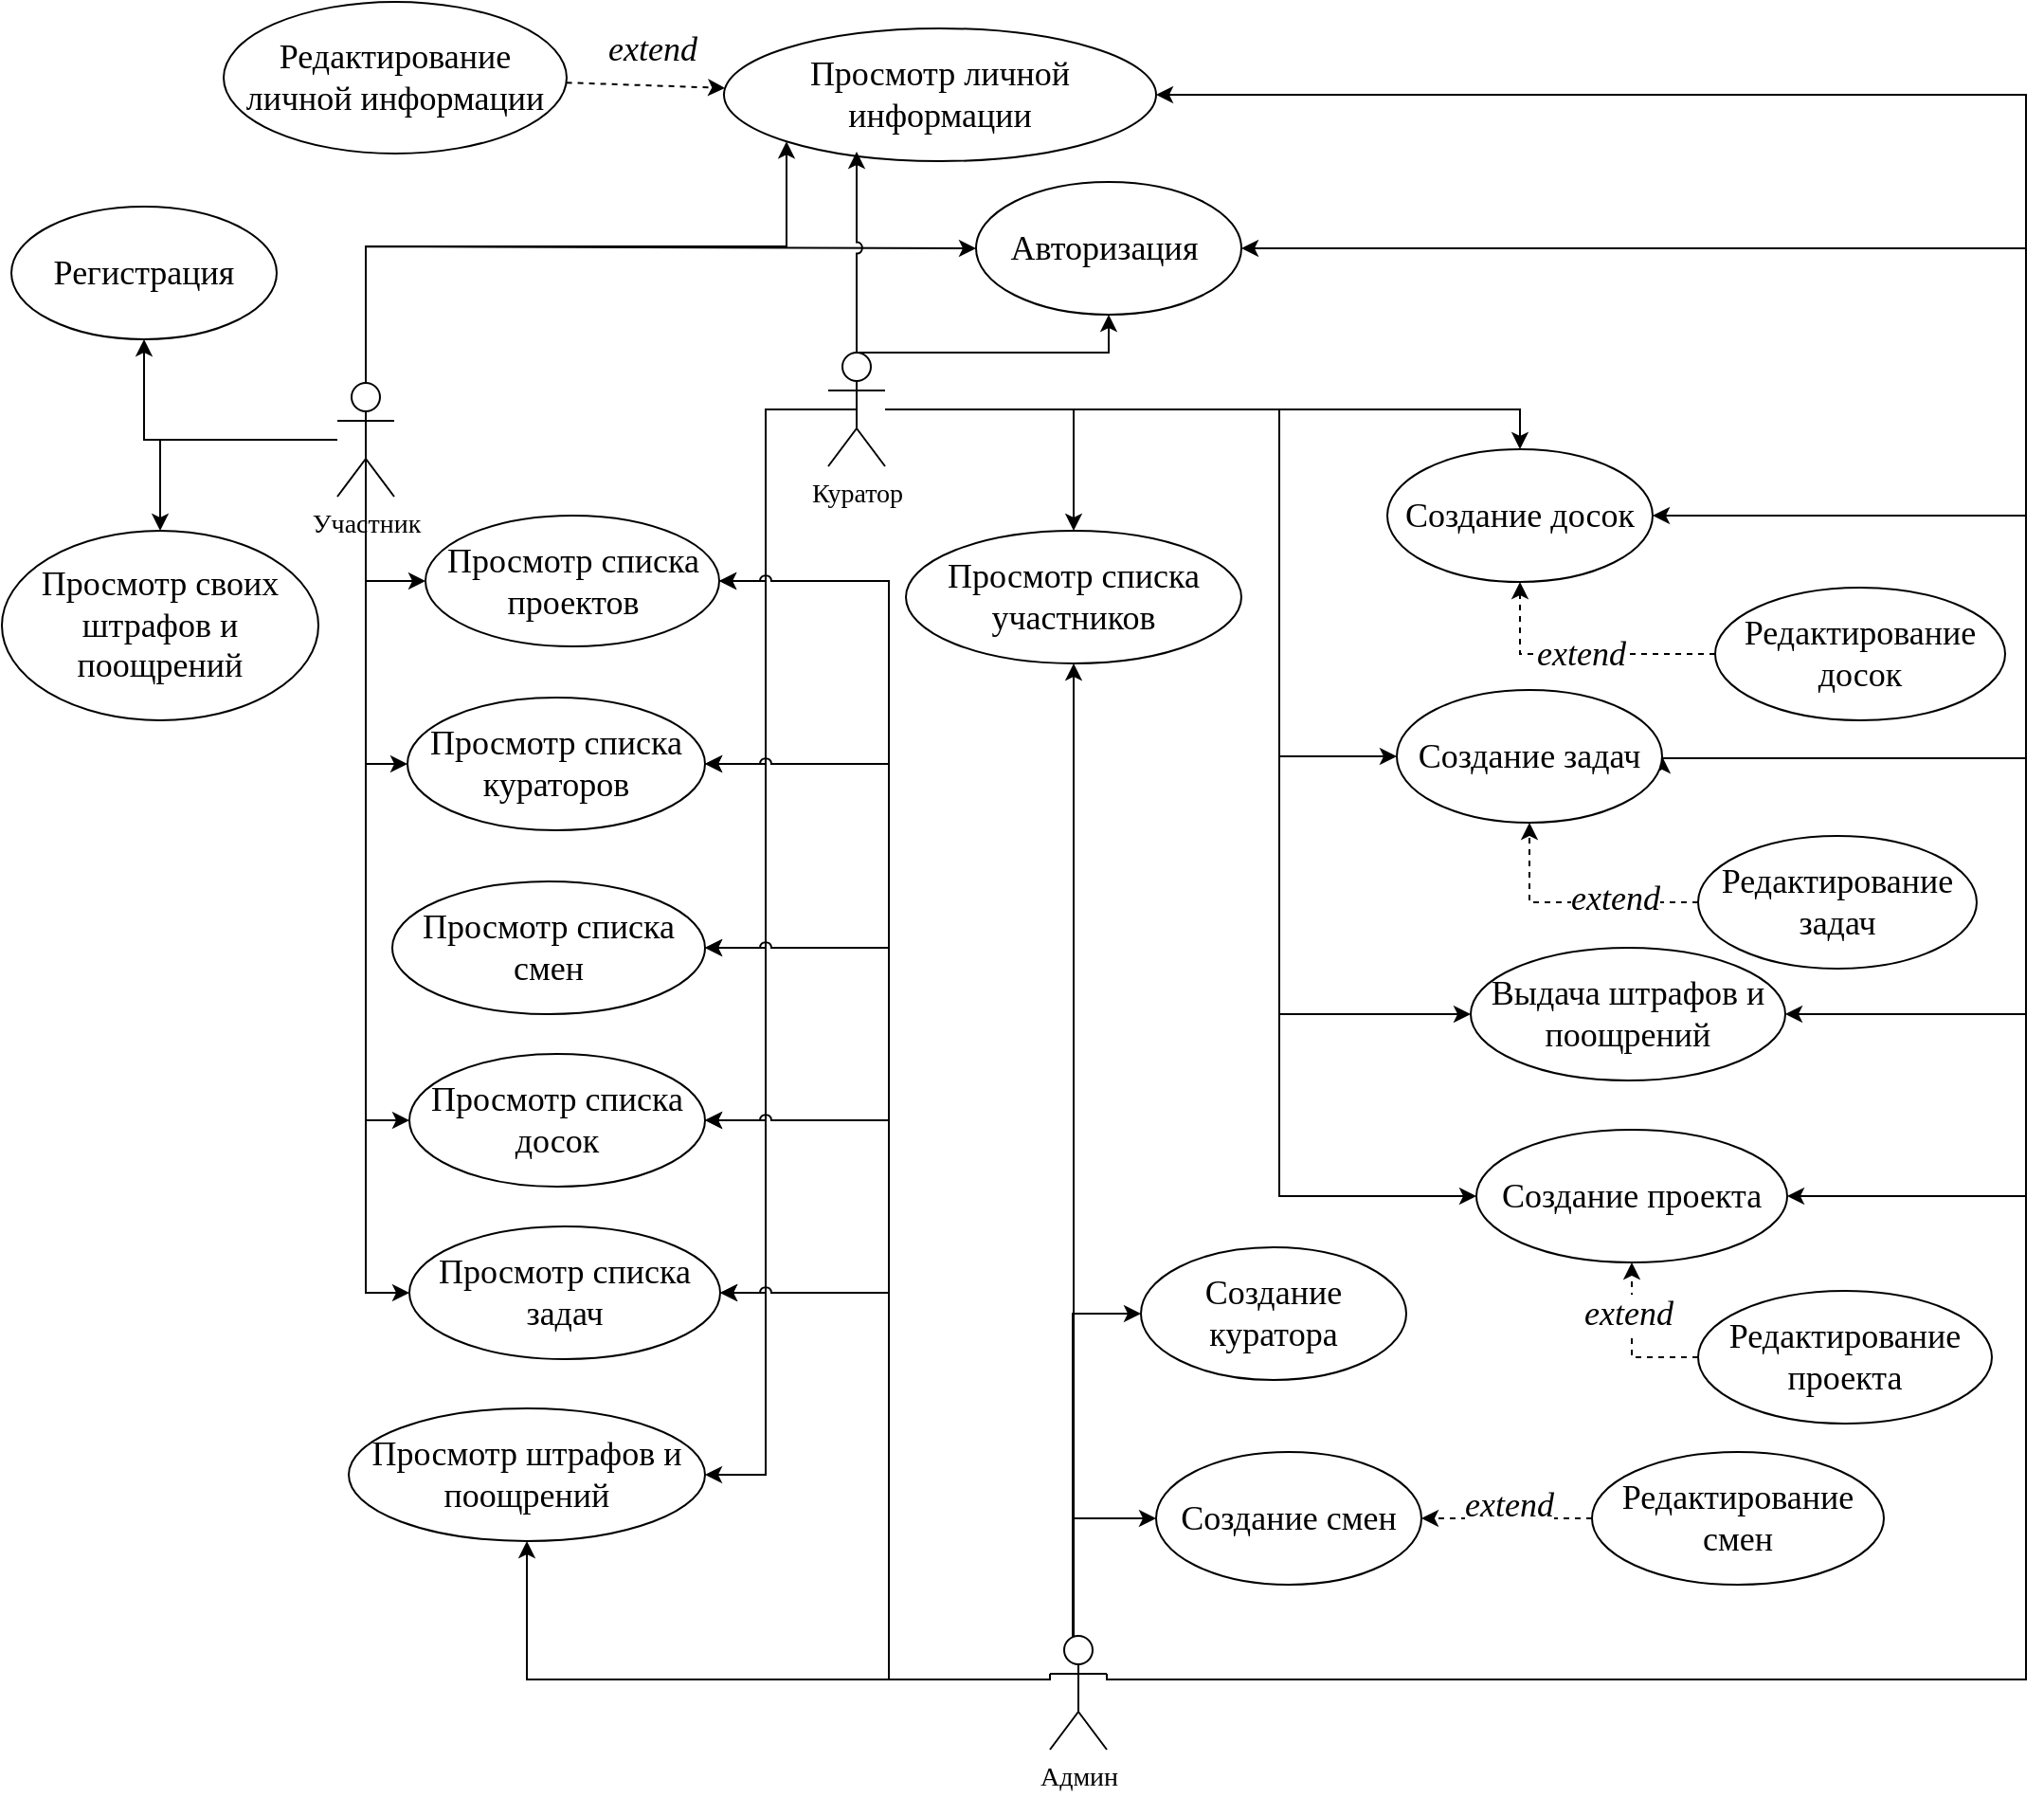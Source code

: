 <mxfile version="24.4.14" type="github">
  <diagram name="Страница — 1" id="JHyc7OgReh5onTn7h_LJ">
    <mxGraphModel dx="1700" dy="1207" grid="0" gridSize="10" guides="1" tooltips="1" connect="1" arrows="1" fold="1" page="0" pageScale="1" pageWidth="827" pageHeight="1169" math="0" shadow="0">
      <root>
        <mxCell id="0" />
        <mxCell id="1" parent="0" />
        <mxCell id="dc6LDPQuT327r_oDvSLp-54" style="edgeStyle=orthogonalEdgeStyle;rounded=0;orthogonalLoop=1;jettySize=auto;html=1;entryX=1;entryY=0.5;entryDx=0;entryDy=0;fontFamily=Liberation Serif;fontSize=14;jumpStyle=arc;" parent="1" source="fLU7Y0jLPDf_8JjJzR_N-14" target="dc6LDPQuT327r_oDvSLp-53" edge="1">
          <mxGeometry relative="1" as="geometry">
            <Array as="points">
              <mxPoint x="332" y="-33" />
              <mxPoint x="332" y="529" />
            </Array>
          </mxGeometry>
        </mxCell>
        <mxCell id="dc6LDPQuT327r_oDvSLp-3" style="rounded=0;orthogonalLoop=1;jettySize=auto;html=1;edgeStyle=orthogonalEdgeStyle;fontFamily=Liberation Serif;fontSize=14;" parent="1" source="fLU7Y0jLPDf_8JjJzR_N-1" target="dc6LDPQuT327r_oDvSLp-2" edge="1">
          <mxGeometry relative="1" as="geometry" />
        </mxCell>
        <mxCell id="dc6LDPQuT327r_oDvSLp-9" style="rounded=0;orthogonalLoop=1;jettySize=auto;html=1;edgeStyle=orthogonalEdgeStyle;fontFamily=Liberation Serif;fontSize=14;exitX=0.5;exitY=0;exitDx=0;exitDy=0;exitPerimeter=0;" parent="1" source="fLU7Y0jLPDf_8JjJzR_N-1" target="fLU7Y0jLPDf_8JjJzR_N-6" edge="1">
          <mxGeometry relative="1" as="geometry">
            <Array as="points">
              <mxPoint x="121" y="-119" />
              <mxPoint x="343" y="-119" />
            </Array>
          </mxGeometry>
        </mxCell>
        <mxCell id="dc6LDPQuT327r_oDvSLp-28" style="edgeStyle=orthogonalEdgeStyle;rounded=0;orthogonalLoop=1;jettySize=auto;html=1;exitX=0.5;exitY=0.5;exitDx=0;exitDy=0;exitPerimeter=0;entryX=0;entryY=0.5;entryDx=0;entryDy=0;fontFamily=Liberation Serif;fontSize=14;" parent="1" source="fLU7Y0jLPDf_8JjJzR_N-1" target="fLU7Y0jLPDf_8JjJzR_N-7" edge="1">
          <mxGeometry relative="1" as="geometry">
            <Array as="points">
              <mxPoint x="121" y="58" />
            </Array>
          </mxGeometry>
        </mxCell>
        <mxCell id="dc6LDPQuT327r_oDvSLp-29" style="edgeStyle=orthogonalEdgeStyle;rounded=0;orthogonalLoop=1;jettySize=auto;html=1;entryX=0;entryY=0.5;entryDx=0;entryDy=0;fontFamily=Liberation Serif;fontSize=14;" parent="1" source="fLU7Y0jLPDf_8JjJzR_N-1" target="fLU7Y0jLPDf_8JjJzR_N-11" edge="1">
          <mxGeometry relative="1" as="geometry">
            <Array as="points">
              <mxPoint x="121" y="154" />
            </Array>
          </mxGeometry>
        </mxCell>
        <mxCell id="dc6LDPQuT327r_oDvSLp-31" style="rounded=0;orthogonalLoop=1;jettySize=auto;html=1;edgeStyle=orthogonalEdgeStyle;entryX=0;entryY=0.5;entryDx=0;entryDy=0;fontFamily=Liberation Serif;fontSize=14;" parent="1" source="fLU7Y0jLPDf_8JjJzR_N-1" target="dc6LDPQuT327r_oDvSLp-6" edge="1">
          <mxGeometry relative="1" as="geometry">
            <Array as="points">
              <mxPoint x="121" y="342" />
            </Array>
          </mxGeometry>
        </mxCell>
        <mxCell id="dc6LDPQuT327r_oDvSLp-32" style="rounded=0;orthogonalLoop=1;jettySize=auto;html=1;edgeStyle=orthogonalEdgeStyle;entryX=0;entryY=0.5;entryDx=0;entryDy=0;fontFamily=Liberation Serif;fontSize=14;" parent="1" source="fLU7Y0jLPDf_8JjJzR_N-1" target="fLU7Y0jLPDf_8JjJzR_N-19" edge="1">
          <mxGeometry relative="1" as="geometry">
            <Array as="points">
              <mxPoint x="121" y="433" />
            </Array>
          </mxGeometry>
        </mxCell>
        <mxCell id="fLU7Y0jLPDf_8JjJzR_N-1" value="Участник&lt;div style=&quot;font-size: 14px;&quot;&gt;&lt;br style=&quot;font-size: 14px;&quot;&gt;&lt;/div&gt;" style="shape=umlActor;verticalLabelPosition=bottom;verticalAlign=top;html=1;fontFamily=Liberation Serif;fontSize=14;" parent="1" vertex="1">
          <mxGeometry x="106" y="-47" width="30" height="60" as="geometry" />
        </mxCell>
        <mxCell id="fLU7Y0jLPDf_8JjJzR_N-5" value="Авторизация&amp;nbsp;" style="ellipse;whiteSpace=wrap;html=1;fontFamily=Liberation Serif;fontSize=18;" parent="1" vertex="1">
          <mxGeometry x="443" y="-153" width="140" height="70" as="geometry" />
        </mxCell>
        <mxCell id="fLU7Y0jLPDf_8JjJzR_N-6" value="Просмотр личной информации" style="ellipse;whiteSpace=wrap;html=1;fontFamily=Liberation Serif;fontSize=18;" parent="1" vertex="1">
          <mxGeometry x="310" y="-234" width="228" height="70" as="geometry" />
        </mxCell>
        <mxCell id="fLU7Y0jLPDf_8JjJzR_N-7" value="Просмотр списка проектов" style="ellipse;whiteSpace=wrap;html=1;fontFamily=Liberation Serif;fontSize=18;" parent="1" vertex="1">
          <mxGeometry x="152.5" y="23" width="155" height="69" as="geometry" />
        </mxCell>
        <mxCell id="fLU7Y0jLPDf_8JjJzR_N-8" value="Создание проекта" style="ellipse;whiteSpace=wrap;html=1;fontFamily=Liberation Serif;fontSize=18;" parent="1" vertex="1">
          <mxGeometry x="707" y="347" width="164" height="70" as="geometry" />
        </mxCell>
        <mxCell id="dc6LDPQuT327r_oDvSLp-20" style="edgeStyle=orthogonalEdgeStyle;rounded=0;orthogonalLoop=1;jettySize=auto;html=1;dashed=1;exitX=0;exitY=0.5;exitDx=0;exitDy=0;fontFamily=Liberation Serif;fontSize=14;" parent="1" source="fLU7Y0jLPDf_8JjJzR_N-9" target="fLU7Y0jLPDf_8JjJzR_N-8" edge="1">
          <mxGeometry relative="1" as="geometry" />
        </mxCell>
        <mxCell id="dc6LDPQuT327r_oDvSLp-24" value="extend" style="edgeLabel;html=1;align=center;verticalAlign=middle;resizable=0;points=[];fontStyle=2;fontFamily=Liberation Serif;fontSize=18;" parent="dc6LDPQuT327r_oDvSLp-20" vertex="1" connectable="0">
          <mxGeometry x="-0.133" y="-1" relative="1" as="geometry">
            <mxPoint x="-3" y="-21" as="offset" />
          </mxGeometry>
        </mxCell>
        <mxCell id="fLU7Y0jLPDf_8JjJzR_N-9" value="Редактирование проекта" style="ellipse;whiteSpace=wrap;html=1;fontFamily=Liberation Serif;fontSize=18;" parent="1" vertex="1">
          <mxGeometry x="824" y="432" width="155" height="70" as="geometry" />
        </mxCell>
        <mxCell id="dc6LDPQuT327r_oDvSLp-12" style="rounded=0;orthogonalLoop=1;jettySize=auto;html=1;dashed=1;endArrow=classic;endFill=1;fontFamily=Liberation Serif;fontSize=14;" parent="1" source="fLU7Y0jLPDf_8JjJzR_N-10" target="fLU7Y0jLPDf_8JjJzR_N-6" edge="1">
          <mxGeometry relative="1" as="geometry" />
        </mxCell>
        <mxCell id="dc6LDPQuT327r_oDvSLp-13" value="extend" style="edgeLabel;html=1;align=center;verticalAlign=middle;resizable=0;points=[];fontStyle=2;fontFamily=Liberation Serif;fontSize=18;" parent="dc6LDPQuT327r_oDvSLp-12" vertex="1" connectable="0">
          <mxGeometry x="0.17" y="4" relative="1" as="geometry">
            <mxPoint x="-4" y="-16" as="offset" />
          </mxGeometry>
        </mxCell>
        <mxCell id="fLU7Y0jLPDf_8JjJzR_N-10" value="Редактирование личной информации" style="ellipse;whiteSpace=wrap;html=1;fontFamily=Liberation Serif;fontSize=18;" parent="1" vertex="1">
          <mxGeometry x="46" y="-248" width="181" height="80" as="geometry" />
        </mxCell>
        <mxCell id="fLU7Y0jLPDf_8JjJzR_N-11" value="Просмотр списка кураторов" style="ellipse;whiteSpace=wrap;html=1;fontFamily=Liberation Serif;fontSize=18;" parent="1" vertex="1">
          <mxGeometry x="143" y="119" width="157" height="70" as="geometry" />
        </mxCell>
        <mxCell id="fLU7Y0jLPDf_8JjJzR_N-12" value="Создание куратора" style="ellipse;whiteSpace=wrap;html=1;fontFamily=Liberation Serif;fontSize=18;" parent="1" vertex="1">
          <mxGeometry x="530" y="409" width="140" height="70" as="geometry" />
        </mxCell>
        <mxCell id="dc6LDPQuT327r_oDvSLp-4" style="rounded=0;orthogonalLoop=1;jettySize=auto;html=1;edgeStyle=orthogonalEdgeStyle;exitX=0.5;exitY=0;exitDx=0;exitDy=0;exitPerimeter=0;fontFamily=Liberation Serif;fontSize=14;entryX=0.5;entryY=1;entryDx=0;entryDy=0;" parent="1" source="fLU7Y0jLPDf_8JjJzR_N-14" target="fLU7Y0jLPDf_8JjJzR_N-5" edge="1">
          <mxGeometry relative="1" as="geometry">
            <Array as="points">
              <mxPoint x="513" y="-63" />
            </Array>
            <mxPoint x="513" y="-90" as="targetPoint" />
          </mxGeometry>
        </mxCell>
        <mxCell id="dc6LDPQuT327r_oDvSLp-33" style="edgeStyle=orthogonalEdgeStyle;rounded=0;orthogonalLoop=1;jettySize=auto;html=1;entryX=1;entryY=0.5;entryDx=0;entryDy=0;exitX=0.5;exitY=0.5;exitDx=0;exitDy=0;exitPerimeter=0;fontFamily=Liberation Serif;fontSize=14;" parent="1" source="fLU7Y0jLPDf_8JjJzR_N-14" target="fLU7Y0jLPDf_8JjJzR_N-7" edge="1">
          <mxGeometry relative="1" as="geometry">
            <Array as="points">
              <mxPoint x="332" y="-33" />
              <mxPoint x="332" y="58" />
            </Array>
          </mxGeometry>
        </mxCell>
        <mxCell id="dc6LDPQuT327r_oDvSLp-34" style="edgeStyle=orthogonalEdgeStyle;rounded=0;orthogonalLoop=1;jettySize=auto;html=1;entryX=1;entryY=0.5;entryDx=0;entryDy=0;fontFamily=Liberation Serif;fontSize=14;" parent="1" source="fLU7Y0jLPDf_8JjJzR_N-14" target="fLU7Y0jLPDf_8JjJzR_N-11" edge="1">
          <mxGeometry relative="1" as="geometry">
            <Array as="points">
              <mxPoint x="332" y="-33" />
              <mxPoint x="332" y="154" />
            </Array>
          </mxGeometry>
        </mxCell>
        <mxCell id="dc6LDPQuT327r_oDvSLp-35" style="edgeStyle=orthogonalEdgeStyle;rounded=0;orthogonalLoop=1;jettySize=auto;html=1;entryX=1;entryY=0.5;entryDx=0;entryDy=0;fontFamily=Liberation Serif;fontSize=14;" parent="1" source="fLU7Y0jLPDf_8JjJzR_N-14" target="fLU7Y0jLPDf_8JjJzR_N-16" edge="1">
          <mxGeometry relative="1" as="geometry">
            <Array as="points">
              <mxPoint x="332" y="-33" />
              <mxPoint x="332" y="251" />
            </Array>
          </mxGeometry>
        </mxCell>
        <mxCell id="dc6LDPQuT327r_oDvSLp-36" style="edgeStyle=orthogonalEdgeStyle;rounded=0;orthogonalLoop=1;jettySize=auto;html=1;entryX=1;entryY=0.5;entryDx=0;entryDy=0;fontFamily=Liberation Serif;fontSize=14;" parent="1" source="fLU7Y0jLPDf_8JjJzR_N-14" target="dc6LDPQuT327r_oDvSLp-6" edge="1">
          <mxGeometry relative="1" as="geometry">
            <Array as="points">
              <mxPoint x="332" y="-33" />
              <mxPoint x="332" y="342" />
            </Array>
          </mxGeometry>
        </mxCell>
        <mxCell id="dc6LDPQuT327r_oDvSLp-37" style="edgeStyle=orthogonalEdgeStyle;rounded=0;orthogonalLoop=1;jettySize=auto;html=1;entryX=1;entryY=0.5;entryDx=0;entryDy=0;fontFamily=Liberation Serif;fontSize=14;" parent="1" source="fLU7Y0jLPDf_8JjJzR_N-14" target="fLU7Y0jLPDf_8JjJzR_N-19" edge="1">
          <mxGeometry relative="1" as="geometry">
            <Array as="points">
              <mxPoint x="332" y="-33" />
              <mxPoint x="332" y="433" />
            </Array>
          </mxGeometry>
        </mxCell>
        <mxCell id="dc6LDPQuT327r_oDvSLp-59" style="edgeStyle=orthogonalEdgeStyle;rounded=0;orthogonalLoop=1;jettySize=auto;html=1;entryX=0.5;entryY=0;entryDx=0;entryDy=0;fontFamily=Liberation Serif;fontSize=14;" parent="1" source="fLU7Y0jLPDf_8JjJzR_N-14" target="fLU7Y0jLPDf_8JjJzR_N-22" edge="1">
          <mxGeometry relative="1" as="geometry">
            <Array as="points">
              <mxPoint x="495" y="-33" />
            </Array>
          </mxGeometry>
        </mxCell>
        <mxCell id="fLU7Y0jLPDf_8JjJzR_N-14" value="&lt;div style=&quot;font-size: 14px;&quot;&gt;Куратор&lt;/div&gt;" style="shape=umlActor;verticalLabelPosition=bottom;verticalAlign=top;html=1;fontFamily=Liberation Serif;fontSize=14;" parent="1" vertex="1">
          <mxGeometry x="365" y="-63" width="30" height="60" as="geometry" />
        </mxCell>
        <mxCell id="dc6LDPQuT327r_oDvSLp-5" style="rounded=0;orthogonalLoop=1;jettySize=auto;html=1;edgeStyle=orthogonalEdgeStyle;entryX=1;entryY=0.5;entryDx=0;entryDy=0;fontFamily=Liberation Serif;fontSize=14;" parent="1" source="fLU7Y0jLPDf_8JjJzR_N-15" target="fLU7Y0jLPDf_8JjJzR_N-5" edge="1">
          <mxGeometry relative="1" as="geometry">
            <mxPoint x="613" y="-152" as="targetPoint" />
            <Array as="points">
              <mxPoint x="997" y="637" />
              <mxPoint x="997" y="-118" />
            </Array>
          </mxGeometry>
        </mxCell>
        <mxCell id="dc6LDPQuT327r_oDvSLp-19" style="rounded=0;orthogonalLoop=1;jettySize=auto;html=1;edgeStyle=orthogonalEdgeStyle;fontFamily=Liberation Serif;fontSize=14;entryX=0.5;entryY=1;entryDx=0;entryDy=0;" parent="1" source="fLU7Y0jLPDf_8JjJzR_N-15" target="fLU7Y0jLPDf_8JjJzR_N-22" edge="1">
          <mxGeometry relative="1" as="geometry">
            <Array as="points">
              <mxPoint x="495" y="155" />
            </Array>
          </mxGeometry>
        </mxCell>
        <mxCell id="dc6LDPQuT327r_oDvSLp-38" style="edgeStyle=orthogonalEdgeStyle;rounded=0;orthogonalLoop=1;jettySize=auto;html=1;entryX=1;entryY=0.5;entryDx=0;entryDy=0;fontFamily=Liberation Serif;fontSize=14;" parent="1" source="fLU7Y0jLPDf_8JjJzR_N-15" target="fLU7Y0jLPDf_8JjJzR_N-8" edge="1">
          <mxGeometry relative="1" as="geometry">
            <Array as="points">
              <mxPoint x="997" y="637" />
              <mxPoint x="997" y="382" />
            </Array>
          </mxGeometry>
        </mxCell>
        <mxCell id="dc6LDPQuT327r_oDvSLp-39" style="edgeStyle=orthogonalEdgeStyle;rounded=0;orthogonalLoop=1;jettySize=auto;html=1;entryX=0;entryY=0.5;entryDx=0;entryDy=0;fontFamily=Liberation Serif;fontSize=14;exitX=0.75;exitY=0.1;exitDx=0;exitDy=0;exitPerimeter=0;" parent="1" source="fLU7Y0jLPDf_8JjJzR_N-15" target="fLU7Y0jLPDf_8JjJzR_N-12" edge="1">
          <mxGeometry relative="1" as="geometry">
            <Array as="points">
              <mxPoint x="494" y="620" />
              <mxPoint x="494" y="444" />
            </Array>
          </mxGeometry>
        </mxCell>
        <mxCell id="dc6LDPQuT327r_oDvSLp-40" style="edgeStyle=orthogonalEdgeStyle;rounded=0;orthogonalLoop=1;jettySize=auto;html=1;entryX=0;entryY=0.5;entryDx=0;entryDy=0;fontFamily=Liberation Serif;fontSize=14;exitX=0.75;exitY=0.1;exitDx=0;exitDy=0;exitPerimeter=0;" parent="1" source="fLU7Y0jLPDf_8JjJzR_N-15" target="fLU7Y0jLPDf_8JjJzR_N-17" edge="1">
          <mxGeometry relative="1" as="geometry">
            <Array as="points">
              <mxPoint x="494" y="620" />
              <mxPoint x="494" y="552" />
            </Array>
          </mxGeometry>
        </mxCell>
        <mxCell id="dc6LDPQuT327r_oDvSLp-41" style="edgeStyle=orthogonalEdgeStyle;rounded=0;orthogonalLoop=1;jettySize=auto;html=1;entryX=1;entryY=0.5;entryDx=0;entryDy=0;fontFamily=Liberation Serif;fontSize=14;jumpStyle=none;" parent="1" source="fLU7Y0jLPDf_8JjJzR_N-15" target="dc6LDPQuT327r_oDvSLp-7" edge="1">
          <mxGeometry relative="1" as="geometry">
            <Array as="points">
              <mxPoint x="997" y="637" />
              <mxPoint x="997" y="23" />
            </Array>
          </mxGeometry>
        </mxCell>
        <mxCell id="dc6LDPQuT327r_oDvSLp-42" style="edgeStyle=orthogonalEdgeStyle;rounded=0;orthogonalLoop=1;jettySize=auto;html=1;exitX=1;exitY=0.333;exitDx=0;exitDy=0;exitPerimeter=0;entryX=1;entryY=0.5;entryDx=0;entryDy=0;fontFamily=Liberation Serif;fontSize=14;" parent="1" source="fLU7Y0jLPDf_8JjJzR_N-15" target="fLU7Y0jLPDf_8JjJzR_N-20" edge="1">
          <mxGeometry relative="1" as="geometry">
            <Array as="points">
              <mxPoint x="512" y="637" />
              <mxPoint x="997" y="637" />
              <mxPoint x="997" y="151" />
              <mxPoint x="805" y="151" />
            </Array>
          </mxGeometry>
        </mxCell>
        <mxCell id="dc6LDPQuT327r_oDvSLp-47" style="edgeStyle=orthogonalEdgeStyle;rounded=0;orthogonalLoop=1;jettySize=auto;html=1;entryX=1;entryY=0.5;entryDx=0;entryDy=0;fontFamily=Liberation Serif;fontSize=14;jumpStyle=arc;" parent="1" source="fLU7Y0jLPDf_8JjJzR_N-15" target="fLU7Y0jLPDf_8JjJzR_N-19" edge="1">
          <mxGeometry relative="1" as="geometry">
            <Array as="points">
              <mxPoint x="397" y="637" />
              <mxPoint x="397" y="433" />
            </Array>
          </mxGeometry>
        </mxCell>
        <mxCell id="dc6LDPQuT327r_oDvSLp-55" style="edgeStyle=orthogonalEdgeStyle;rounded=0;orthogonalLoop=1;jettySize=auto;html=1;entryX=0.5;entryY=1;entryDx=0;entryDy=0;fontFamily=Liberation Serif;fontSize=14;jumpStyle=arc;exitX=0;exitY=0.333;exitDx=0;exitDy=0;exitPerimeter=0;" parent="1" source="fLU7Y0jLPDf_8JjJzR_N-15" target="dc6LDPQuT327r_oDvSLp-53" edge="1">
          <mxGeometry relative="1" as="geometry">
            <Array as="points">
              <mxPoint x="482" y="637" />
              <mxPoint x="206" y="637" />
            </Array>
            <mxPoint x="490" y="637" as="sourcePoint" />
          </mxGeometry>
        </mxCell>
        <mxCell id="dc6LDPQuT327r_oDvSLp-58" style="edgeStyle=orthogonalEdgeStyle;rounded=0;orthogonalLoop=1;jettySize=auto;html=1;entryX=1;entryY=0.5;entryDx=0;entryDy=0;fontFamily=Liberation Serif;fontSize=14;exitX=1;exitY=0.333;exitDx=0;exitDy=0;exitPerimeter=0;" parent="1" source="fLU7Y0jLPDf_8JjJzR_N-15" target="dc6LDPQuT327r_oDvSLp-56" edge="1">
          <mxGeometry relative="1" as="geometry">
            <Array as="points">
              <mxPoint x="512" y="637" />
              <mxPoint x="997" y="637" />
              <mxPoint x="997" y="286" />
            </Array>
          </mxGeometry>
        </mxCell>
        <mxCell id="fLU7Y0jLPDf_8JjJzR_N-15" value="&lt;div style=&quot;font-size: 14px;&quot;&gt;Админ&lt;/div&gt;" style="shape=umlActor;verticalLabelPosition=bottom;verticalAlign=top;html=1;fontFamily=Liberation Serif;fontSize=14;" parent="1" vertex="1">
          <mxGeometry x="482" y="614" width="30" height="60" as="geometry" />
        </mxCell>
        <mxCell id="fLU7Y0jLPDf_8JjJzR_N-16" value="Просмотр списка смен" style="ellipse;whiteSpace=wrap;html=1;fontFamily=Liberation Serif;fontSize=18;" parent="1" vertex="1">
          <mxGeometry x="135" y="216" width="165" height="70" as="geometry" />
        </mxCell>
        <mxCell id="fLU7Y0jLPDf_8JjJzR_N-17" value="Создание смен" style="ellipse;whiteSpace=wrap;html=1;fontFamily=Liberation Serif;fontSize=18;" parent="1" vertex="1">
          <mxGeometry x="538" y="517" width="140" height="70" as="geometry" />
        </mxCell>
        <mxCell id="dc6LDPQuT327r_oDvSLp-21" style="edgeStyle=orthogonalEdgeStyle;rounded=0;orthogonalLoop=1;jettySize=auto;html=1;dashed=1;exitX=0;exitY=0.5;exitDx=0;exitDy=0;fontFamily=Liberation Serif;fontSize=14;" parent="1" source="fLU7Y0jLPDf_8JjJzR_N-18" target="fLU7Y0jLPDf_8JjJzR_N-17" edge="1">
          <mxGeometry relative="1" as="geometry" />
        </mxCell>
        <mxCell id="dc6LDPQuT327r_oDvSLp-25" value="&lt;span style=&quot;font-style: italic; font-size: 18px;&quot;&gt;extend&lt;/span&gt;" style="edgeLabel;html=1;align=center;verticalAlign=middle;resizable=0;points=[];fontFamily=Liberation Serif;fontSize=18;" parent="dc6LDPQuT327r_oDvSLp-21" vertex="1" connectable="0">
          <mxGeometry x="0.171" y="-1" relative="1" as="geometry">
            <mxPoint x="8" y="-6" as="offset" />
          </mxGeometry>
        </mxCell>
        <mxCell id="fLU7Y0jLPDf_8JjJzR_N-18" value="Редактирование смен" style="ellipse;whiteSpace=wrap;html=1;fontFamily=Liberation Serif;fontSize=18;" parent="1" vertex="1">
          <mxGeometry x="768" y="517" width="154" height="70" as="geometry" />
        </mxCell>
        <mxCell id="fLU7Y0jLPDf_8JjJzR_N-19" value="Просмотр списка задач" style="ellipse;whiteSpace=wrap;html=1;fontFamily=Liberation Serif;fontSize=18;" parent="1" vertex="1">
          <mxGeometry x="144" y="398" width="164" height="70" as="geometry" />
        </mxCell>
        <mxCell id="fLU7Y0jLPDf_8JjJzR_N-20" value="Создание задач" style="ellipse;whiteSpace=wrap;html=1;fontFamily=Liberation Serif;fontSize=18;" parent="1" vertex="1">
          <mxGeometry x="665" y="115" width="140" height="70" as="geometry" />
        </mxCell>
        <mxCell id="dc6LDPQuT327r_oDvSLp-23" style="edgeStyle=orthogonalEdgeStyle;rounded=0;orthogonalLoop=1;jettySize=auto;html=1;dashed=1;exitX=0;exitY=0.5;exitDx=0;exitDy=0;fontFamily=Liberation Serif;fontSize=14;" parent="1" source="fLU7Y0jLPDf_8JjJzR_N-21" target="fLU7Y0jLPDf_8JjJzR_N-20" edge="1">
          <mxGeometry relative="1" as="geometry" />
        </mxCell>
        <mxCell id="dc6LDPQuT327r_oDvSLp-27" value="&lt;span style=&quot;font-style: italic; font-size: 18px;&quot;&gt;extend&lt;/span&gt;" style="edgeLabel;html=1;align=center;verticalAlign=middle;resizable=0;points=[];fontFamily=Liberation Serif;fontSize=18;" parent="dc6LDPQuT327r_oDvSLp-23" vertex="1" connectable="0">
          <mxGeometry x="-0.093" y="-1" relative="1" as="geometry">
            <mxPoint x="15" y="-1" as="offset" />
          </mxGeometry>
        </mxCell>
        <mxCell id="fLU7Y0jLPDf_8JjJzR_N-21" value="Редактирование задач" style="ellipse;whiteSpace=wrap;html=1;fontFamily=Liberation Serif;fontSize=18;" parent="1" vertex="1">
          <mxGeometry x="824" y="192" width="147" height="70" as="geometry" />
        </mxCell>
        <mxCell id="fLU7Y0jLPDf_8JjJzR_N-22" value="Просмотр списка участников" style="ellipse;whiteSpace=wrap;html=1;fontFamily=Liberation Serif;fontSize=18;" parent="1" vertex="1">
          <mxGeometry x="406" y="31" width="177" height="70" as="geometry" />
        </mxCell>
        <mxCell id="dc6LDPQuT327r_oDvSLp-1" style="rounded=0;orthogonalLoop=1;jettySize=auto;html=1;edgeStyle=orthogonalEdgeStyle;exitX=0.5;exitY=0;exitDx=0;exitDy=0;exitPerimeter=0;entryX=0;entryY=0.5;entryDx=0;entryDy=0;fontFamily=Liberation Serif;fontSize=14;jumpStyle=arc;" parent="1" source="fLU7Y0jLPDf_8JjJzR_N-1" target="fLU7Y0jLPDf_8JjJzR_N-5" edge="1">
          <mxGeometry relative="1" as="geometry">
            <mxPoint x="558" y="-265" as="targetPoint" />
            <Array as="points">
              <mxPoint x="121" y="-119" />
              <mxPoint x="420" y="-119" />
            </Array>
          </mxGeometry>
        </mxCell>
        <mxCell id="dc6LDPQuT327r_oDvSLp-2" value="Регистрация" style="ellipse;whiteSpace=wrap;html=1;fontFamily=Liberation Serif;fontSize=18;" parent="1" vertex="1">
          <mxGeometry x="-66" y="-140" width="140" height="70" as="geometry" />
        </mxCell>
        <mxCell id="dc6LDPQuT327r_oDvSLp-6" value="Просмотр списка досок" style="ellipse;whiteSpace=wrap;html=1;fontFamily=Liberation Serif;fontSize=18;" parent="1" vertex="1">
          <mxGeometry x="144" y="307" width="156" height="70" as="geometry" />
        </mxCell>
        <mxCell id="dc6LDPQuT327r_oDvSLp-7" value="Создание досок" style="ellipse;whiteSpace=wrap;html=1;fontFamily=Liberation Serif;fontSize=18;" parent="1" vertex="1">
          <mxGeometry x="660" y="-12" width="140" height="70" as="geometry" />
        </mxCell>
        <mxCell id="dc6LDPQuT327r_oDvSLp-22" value="&lt;span style=&quot;color: rgb(0, 0, 0); font-size: 18px; font-style: italic; font-variant-ligatures: normal; font-variant-caps: normal; font-weight: 400; letter-spacing: normal; orphans: 2; text-align: center; text-indent: 0px; text-transform: none; widows: 2; word-spacing: 0px; -webkit-text-stroke-width: 0px; white-space: nowrap; background-color: rgb(255, 255, 255); text-decoration-thickness: initial; text-decoration-style: initial; text-decoration-color: initial; float: none; display: inline !important;&quot;&gt;extend&lt;/span&gt;" style="edgeStyle=orthogonalEdgeStyle;rounded=0;orthogonalLoop=1;jettySize=auto;html=1;dashed=1;exitX=0;exitY=0.5;exitDx=0;exitDy=0;fontFamily=Liberation Serif;fontSize=18;" parent="1" source="dc6LDPQuT327r_oDvSLp-8" target="dc6LDPQuT327r_oDvSLp-7" edge="1">
          <mxGeometry x="0.007" relative="1" as="geometry">
            <mxPoint as="offset" />
          </mxGeometry>
        </mxCell>
        <mxCell id="dc6LDPQuT327r_oDvSLp-8" value="Редактирование досок" style="ellipse;whiteSpace=wrap;html=1;fontFamily=Liberation Serif;fontSize=18;" parent="1" vertex="1">
          <mxGeometry x="833" y="61" width="153" height="70" as="geometry" />
        </mxCell>
        <mxCell id="dc6LDPQuT327r_oDvSLp-51" value="Просмотр своих штрафов и поощрений" style="ellipse;whiteSpace=wrap;html=1;fontFamily=Liberation Serif;fontSize=18;" parent="1" vertex="1">
          <mxGeometry x="-71" y="31" width="167" height="100" as="geometry" />
        </mxCell>
        <mxCell id="dc6LDPQuT327r_oDvSLp-52" style="rounded=0;orthogonalLoop=1;jettySize=auto;html=1;entryX=0.5;entryY=0;entryDx=0;entryDy=0;edgeStyle=orthogonalEdgeStyle;fontFamily=Liberation Serif;fontSize=14;" parent="1" source="fLU7Y0jLPDf_8JjJzR_N-1" target="dc6LDPQuT327r_oDvSLp-51" edge="1">
          <mxGeometry relative="1" as="geometry" />
        </mxCell>
        <mxCell id="dc6LDPQuT327r_oDvSLp-53" value="Просмотр штрафов и поощрений" style="ellipse;whiteSpace=wrap;html=1;fontFamily=Liberation Serif;fontSize=18;" parent="1" vertex="1">
          <mxGeometry x="112" y="494" width="188" height="70" as="geometry" />
        </mxCell>
        <mxCell id="dc6LDPQuT327r_oDvSLp-56" value="Выдача штрафов и поощрений" style="ellipse;whiteSpace=wrap;html=1;fontFamily=Liberation Serif;fontSize=18;" parent="1" vertex="1">
          <mxGeometry x="704" y="251" width="166" height="70" as="geometry" />
        </mxCell>
        <mxCell id="dc6LDPQuT327r_oDvSLp-11" style="rounded=0;orthogonalLoop=1;jettySize=auto;html=1;edgeStyle=orthogonalEdgeStyle;fontFamily=Liberation Serif;fontSize=14;jumpStyle=arc;entryX=1;entryY=0.5;entryDx=0;entryDy=0;" parent="1" source="fLU7Y0jLPDf_8JjJzR_N-15" target="fLU7Y0jLPDf_8JjJzR_N-6" edge="1">
          <mxGeometry relative="1" as="geometry">
            <Array as="points">
              <mxPoint x="997" y="637" />
              <mxPoint x="997" y="-199" />
            </Array>
          </mxGeometry>
        </mxCell>
        <mxCell id="dc6LDPQuT327r_oDvSLp-48" style="edgeStyle=orthogonalEdgeStyle;rounded=0;orthogonalLoop=1;jettySize=auto;html=1;entryX=0;entryY=0.5;entryDx=0;entryDy=0;fontFamily=Liberation Serif;fontSize=14;jumpStyle=arc;" parent="1" source="fLU7Y0jLPDf_8JjJzR_N-14" target="fLU7Y0jLPDf_8JjJzR_N-8" edge="1">
          <mxGeometry relative="1" as="geometry">
            <Array as="points">
              <mxPoint x="603" y="-33" />
              <mxPoint x="603" y="382" />
            </Array>
          </mxGeometry>
        </mxCell>
        <mxCell id="dc6LDPQuT327r_oDvSLp-50" style="edgeStyle=orthogonalEdgeStyle;rounded=0;orthogonalLoop=1;jettySize=auto;html=1;entryX=0;entryY=0.5;entryDx=0;entryDy=0;fontFamily=Liberation Serif;fontSize=14;jumpStyle=arc;" parent="1" source="fLU7Y0jLPDf_8JjJzR_N-14" target="fLU7Y0jLPDf_8JjJzR_N-20" edge="1">
          <mxGeometry relative="1" as="geometry">
            <Array as="points">
              <mxPoint x="603" y="-33" />
              <mxPoint x="603" y="150" />
            </Array>
          </mxGeometry>
        </mxCell>
        <mxCell id="dc6LDPQuT327r_oDvSLp-57" style="edgeStyle=orthogonalEdgeStyle;rounded=0;orthogonalLoop=1;jettySize=auto;html=1;entryX=0;entryY=0.5;entryDx=0;entryDy=0;fontFamily=Liberation Serif;fontSize=14;jumpStyle=arc;" parent="1" source="fLU7Y0jLPDf_8JjJzR_N-14" target="dc6LDPQuT327r_oDvSLp-56" edge="1">
          <mxGeometry relative="1" as="geometry">
            <Array as="points">
              <mxPoint x="603" y="-33" />
              <mxPoint x="603" y="286" />
            </Array>
          </mxGeometry>
        </mxCell>
        <mxCell id="gNHL9a-eJYlbV_uKAiIB-1" style="edgeStyle=orthogonalEdgeStyle;rounded=0;orthogonalLoop=1;jettySize=auto;html=1;entryX=0.5;entryY=0;entryDx=0;entryDy=0;jumpStyle=arc;" parent="1" source="fLU7Y0jLPDf_8JjJzR_N-14" target="dc6LDPQuT327r_oDvSLp-7" edge="1">
          <mxGeometry relative="1" as="geometry">
            <Array as="points">
              <mxPoint x="730" y="-33" />
            </Array>
          </mxGeometry>
        </mxCell>
        <mxCell id="dc6LDPQuT327r_oDvSLp-43" style="edgeStyle=orthogonalEdgeStyle;rounded=0;orthogonalLoop=1;jettySize=auto;html=1;entryX=1;entryY=0.5;entryDx=0;entryDy=0;fontFamily=Liberation Serif;fontSize=14;jumpStyle=arc;" parent="1" source="fLU7Y0jLPDf_8JjJzR_N-15" target="fLU7Y0jLPDf_8JjJzR_N-7" edge="1">
          <mxGeometry relative="1" as="geometry">
            <Array as="points">
              <mxPoint x="397" y="637" />
              <mxPoint x="397" y="58" />
            </Array>
          </mxGeometry>
        </mxCell>
        <mxCell id="dc6LDPQuT327r_oDvSLp-44" style="edgeStyle=orthogonalEdgeStyle;rounded=0;orthogonalLoop=1;jettySize=auto;html=1;entryX=1;entryY=0.5;entryDx=0;entryDy=0;fontFamily=Liberation Serif;fontSize=14;jumpStyle=arc;" parent="1" source="fLU7Y0jLPDf_8JjJzR_N-15" target="fLU7Y0jLPDf_8JjJzR_N-11" edge="1">
          <mxGeometry relative="1" as="geometry">
            <Array as="points">
              <mxPoint x="397" y="637" />
              <mxPoint x="397" y="154" />
            </Array>
          </mxGeometry>
        </mxCell>
        <mxCell id="dc6LDPQuT327r_oDvSLp-46" style="edgeStyle=orthogonalEdgeStyle;rounded=0;orthogonalLoop=1;jettySize=auto;html=1;entryX=1;entryY=0.5;entryDx=0;entryDy=0;fontFamily=Liberation Serif;fontSize=14;jumpStyle=arc;" parent="1" source="fLU7Y0jLPDf_8JjJzR_N-15" target="dc6LDPQuT327r_oDvSLp-6" edge="1">
          <mxGeometry relative="1" as="geometry">
            <Array as="points">
              <mxPoint x="397" y="637" />
              <mxPoint x="397" y="342" />
            </Array>
          </mxGeometry>
        </mxCell>
        <mxCell id="dc6LDPQuT327r_oDvSLp-45" style="edgeStyle=orthogonalEdgeStyle;rounded=0;orthogonalLoop=1;jettySize=auto;html=1;entryX=1;entryY=0.5;entryDx=0;entryDy=0;fontFamily=Liberation Serif;fontSize=14;jumpStyle=arc;" parent="1" source="fLU7Y0jLPDf_8JjJzR_N-15" target="fLU7Y0jLPDf_8JjJzR_N-16" edge="1">
          <mxGeometry relative="1" as="geometry">
            <Array as="points">
              <mxPoint x="397" y="637" />
              <mxPoint x="397" y="251" />
            </Array>
          </mxGeometry>
        </mxCell>
        <mxCell id="dc6LDPQuT327r_oDvSLp-10" style="rounded=0;orthogonalLoop=1;jettySize=auto;html=1;edgeStyle=orthogonalEdgeStyle;fontFamily=Liberation Serif;fontSize=14;exitX=0.5;exitY=0;exitDx=0;exitDy=0;exitPerimeter=0;jumpStyle=arc;" parent="1" source="fLU7Y0jLPDf_8JjJzR_N-14" edge="1">
          <mxGeometry relative="1" as="geometry">
            <mxPoint x="380" y="-169" as="targetPoint" />
          </mxGeometry>
        </mxCell>
      </root>
    </mxGraphModel>
  </diagram>
</mxfile>
